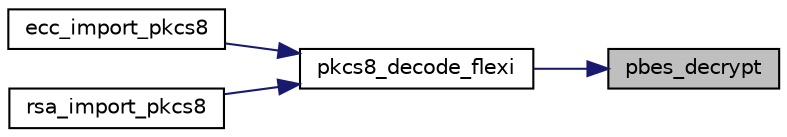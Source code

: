 digraph "pbes_decrypt"
{
 // LATEX_PDF_SIZE
  edge [fontname="Helvetica",fontsize="10",labelfontname="Helvetica",labelfontsize="10"];
  node [fontname="Helvetica",fontsize="10",shape=record];
  rankdir="RL";
  Node15 [label="pbes_decrypt",height=0.2,width=0.4,color="black", fillcolor="grey75", style="filled", fontcolor="black",tooltip="Decrypt Data encrypted via either PBES1 or PBES2."];
  Node15 -> Node16 [dir="back",color="midnightblue",fontsize="10",style="solid"];
  Node16 [label="pkcs8_decode_flexi",height=0.2,width=0.4,color="black", fillcolor="white", style="filled",URL="$pkcs8__decode__flexi_8c.html#a1b0d8fcf234d94638b2554ccea725003",tooltip="PKCS#8 decrypt if necessary & flexi-decode."];
  Node16 -> Node17 [dir="back",color="midnightblue",fontsize="10",style="solid"];
  Node17 [label="ecc_import_pkcs8",height=0.2,width=0.4,color="black", fillcolor="white", style="filled",URL="$ecc__import__pkcs8_8c.html#a0f0e747f119685eee3cc412f4480c52e",tooltip=" "];
  Node16 -> Node18 [dir="back",color="midnightblue",fontsize="10",style="solid"];
  Node18 [label="rsa_import_pkcs8",height=0.2,width=0.4,color="black", fillcolor="white", style="filled",URL="$rsa__import__pkcs8_8c.html#a3d44c6233a326316f7fb01c9d834fad4",tooltip="Import an RSAPublicKey or RSAPrivateKey in PKCS#8 format."];
}
